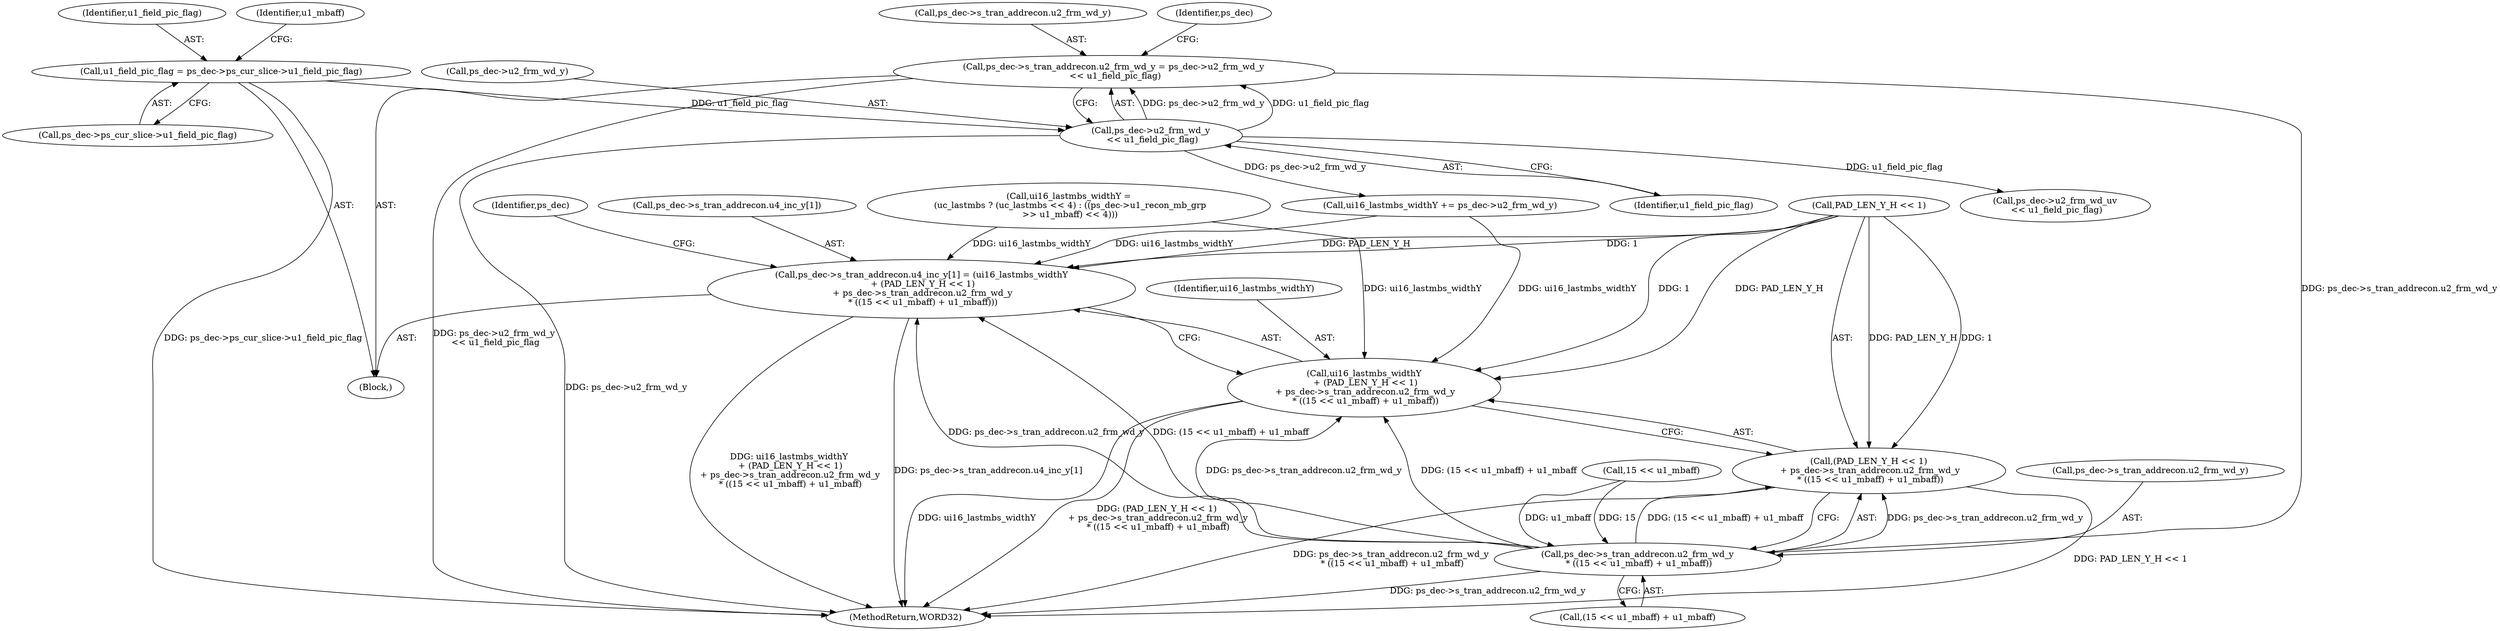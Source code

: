 digraph "0_Android_e629194c62a9a129ce378e08cb1059a8a53f1795_2@pointer" {
"1001727" [label="(Call,ps_dec->s_tran_addrecon.u2_frm_wd_y = ps_dec->u2_frm_wd_y\n << u1_field_pic_flag)"];
"1001733" [label="(Call,ps_dec->u2_frm_wd_y\n << u1_field_pic_flag)"];
"1001637" [label="(Call,u1_field_pic_flag = ps_dec->ps_cur_slice->u1_field_pic_flag)"];
"1001806" [label="(Call,ps_dec->s_tran_addrecon.u2_frm_wd_y\n * ((15 << u1_mbaff) + u1_mbaff))"];
"1001792" [label="(Call,ps_dec->s_tran_addrecon.u4_inc_y[1] = (ui16_lastmbs_widthY\n + (PAD_LEN_Y_H << 1)\n + ps_dec->s_tran_addrecon.u2_frm_wd_y\n * ((15 << u1_mbaff) + u1_mbaff)))"];
"1001800" [label="(Call,ui16_lastmbs_widthY\n + (PAD_LEN_Y_H << 1)\n + ps_dec->s_tran_addrecon.u2_frm_wd_y\n * ((15 << u1_mbaff) + u1_mbaff))"];
"1001802" [label="(Call,(PAD_LEN_Y_H << 1)\n + ps_dec->s_tran_addrecon.u2_frm_wd_y\n * ((15 << u1_mbaff) + u1_mbaff))"];
"1001752" [label="(Call,ui16_lastmbs_widthY += ps_dec->u2_frm_wd_y)"];
"1001807" [label="(Call,ps_dec->s_tran_addrecon.u2_frm_wd_y)"];
"1001800" [label="(Call,ui16_lastmbs_widthY\n + (PAD_LEN_Y_H << 1)\n + ps_dec->s_tran_addrecon.u2_frm_wd_y\n * ((15 << u1_mbaff) + u1_mbaff))"];
"1001806" [label="(Call,ps_dec->s_tran_addrecon.u2_frm_wd_y\n * ((15 << u1_mbaff) + u1_mbaff))"];
"1001733" [label="(Call,ps_dec->u2_frm_wd_y\n << u1_field_pic_flag)"];
"1001821" [label="(Identifier,ps_dec)"];
"1001727" [label="(Call,ps_dec->s_tran_addrecon.u2_frm_wd_y = ps_dec->u2_frm_wd_y\n << u1_field_pic_flag)"];
"1002052" [label="(MethodReturn,WORD32)"];
"1001792" [label="(Call,ps_dec->s_tran_addrecon.u4_inc_y[1] = (ui16_lastmbs_widthY\n + (PAD_LEN_Y_H << 1)\n + ps_dec->s_tran_addrecon.u2_frm_wd_y\n * ((15 << u1_mbaff) + u1_mbaff)))"];
"1001635" [label="(Block,)"];
"1001728" [label="(Call,ps_dec->s_tran_addrecon.u2_frm_wd_y)"];
"1001734" [label="(Call,ps_dec->u2_frm_wd_y)"];
"1001793" [label="(Call,ps_dec->s_tran_addrecon.u4_inc_y[1])"];
"1001803" [label="(Call,PAD_LEN_Y_H << 1)"];
"1001801" [label="(Identifier,ui16_lastmbs_widthY)"];
"1001637" [label="(Call,u1_field_pic_flag = ps_dec->ps_cur_slice->u1_field_pic_flag)"];
"1001812" [label="(Call,(15 << u1_mbaff) + u1_mbaff)"];
"1001639" [label="(Call,ps_dec->ps_cur_slice->u1_field_pic_flag)"];
"1001802" [label="(Call,(PAD_LEN_Y_H << 1)\n + ps_dec->s_tran_addrecon.u2_frm_wd_y\n * ((15 << u1_mbaff) + u1_mbaff))"];
"1001665" [label="(Call,ui16_lastmbs_widthY =\n (uc_lastmbs ? (uc_lastmbs << 4) : ((ps_dec->u1_recon_mb_grp\n >> u1_mbaff) << 4)))"];
"1001638" [label="(Identifier,u1_field_pic_flag)"];
"1001737" [label="(Identifier,u1_field_pic_flag)"];
"1001741" [label="(Identifier,ps_dec)"];
"1001744" [label="(Call,ps_dec->u2_frm_wd_uv\n << u1_field_pic_flag)"];
"1001813" [label="(Call,15 << u1_mbaff)"];
"1001646" [label="(Identifier,u1_mbaff)"];
"1001727" -> "1001635"  [label="AST: "];
"1001727" -> "1001733"  [label="CFG: "];
"1001728" -> "1001727"  [label="AST: "];
"1001733" -> "1001727"  [label="AST: "];
"1001741" -> "1001727"  [label="CFG: "];
"1001727" -> "1002052"  [label="DDG: ps_dec->u2_frm_wd_y\n << u1_field_pic_flag"];
"1001733" -> "1001727"  [label="DDG: ps_dec->u2_frm_wd_y"];
"1001733" -> "1001727"  [label="DDG: u1_field_pic_flag"];
"1001727" -> "1001806"  [label="DDG: ps_dec->s_tran_addrecon.u2_frm_wd_y"];
"1001733" -> "1001737"  [label="CFG: "];
"1001734" -> "1001733"  [label="AST: "];
"1001737" -> "1001733"  [label="AST: "];
"1001733" -> "1002052"  [label="DDG: ps_dec->u2_frm_wd_y"];
"1001637" -> "1001733"  [label="DDG: u1_field_pic_flag"];
"1001733" -> "1001744"  [label="DDG: u1_field_pic_flag"];
"1001733" -> "1001752"  [label="DDG: ps_dec->u2_frm_wd_y"];
"1001637" -> "1001635"  [label="AST: "];
"1001637" -> "1001639"  [label="CFG: "];
"1001638" -> "1001637"  [label="AST: "];
"1001639" -> "1001637"  [label="AST: "];
"1001646" -> "1001637"  [label="CFG: "];
"1001637" -> "1002052"  [label="DDG: ps_dec->ps_cur_slice->u1_field_pic_flag"];
"1001806" -> "1001802"  [label="AST: "];
"1001806" -> "1001812"  [label="CFG: "];
"1001807" -> "1001806"  [label="AST: "];
"1001812" -> "1001806"  [label="AST: "];
"1001802" -> "1001806"  [label="CFG: "];
"1001806" -> "1002052"  [label="DDG: ps_dec->s_tran_addrecon.u2_frm_wd_y"];
"1001806" -> "1001792"  [label="DDG: ps_dec->s_tran_addrecon.u2_frm_wd_y"];
"1001806" -> "1001792"  [label="DDG: (15 << u1_mbaff) + u1_mbaff"];
"1001806" -> "1001800"  [label="DDG: ps_dec->s_tran_addrecon.u2_frm_wd_y"];
"1001806" -> "1001800"  [label="DDG: (15 << u1_mbaff) + u1_mbaff"];
"1001806" -> "1001802"  [label="DDG: ps_dec->s_tran_addrecon.u2_frm_wd_y"];
"1001806" -> "1001802"  [label="DDG: (15 << u1_mbaff) + u1_mbaff"];
"1001813" -> "1001806"  [label="DDG: 15"];
"1001813" -> "1001806"  [label="DDG: u1_mbaff"];
"1001792" -> "1001635"  [label="AST: "];
"1001792" -> "1001800"  [label="CFG: "];
"1001793" -> "1001792"  [label="AST: "];
"1001800" -> "1001792"  [label="AST: "];
"1001821" -> "1001792"  [label="CFG: "];
"1001792" -> "1002052"  [label="DDG: ui16_lastmbs_widthY\n + (PAD_LEN_Y_H << 1)\n + ps_dec->s_tran_addrecon.u2_frm_wd_y\n * ((15 << u1_mbaff) + u1_mbaff)"];
"1001792" -> "1002052"  [label="DDG: ps_dec->s_tran_addrecon.u4_inc_y[1]"];
"1001665" -> "1001792"  [label="DDG: ui16_lastmbs_widthY"];
"1001752" -> "1001792"  [label="DDG: ui16_lastmbs_widthY"];
"1001803" -> "1001792"  [label="DDG: PAD_LEN_Y_H"];
"1001803" -> "1001792"  [label="DDG: 1"];
"1001800" -> "1001802"  [label="CFG: "];
"1001801" -> "1001800"  [label="AST: "];
"1001802" -> "1001800"  [label="AST: "];
"1001800" -> "1002052"  [label="DDG: ui16_lastmbs_widthY"];
"1001800" -> "1002052"  [label="DDG: (PAD_LEN_Y_H << 1)\n + ps_dec->s_tran_addrecon.u2_frm_wd_y\n * ((15 << u1_mbaff) + u1_mbaff)"];
"1001665" -> "1001800"  [label="DDG: ui16_lastmbs_widthY"];
"1001752" -> "1001800"  [label="DDG: ui16_lastmbs_widthY"];
"1001803" -> "1001800"  [label="DDG: PAD_LEN_Y_H"];
"1001803" -> "1001800"  [label="DDG: 1"];
"1001803" -> "1001802"  [label="AST: "];
"1001802" -> "1002052"  [label="DDG: PAD_LEN_Y_H << 1"];
"1001802" -> "1002052"  [label="DDG: ps_dec->s_tran_addrecon.u2_frm_wd_y\n * ((15 << u1_mbaff) + u1_mbaff)"];
"1001803" -> "1001802"  [label="DDG: PAD_LEN_Y_H"];
"1001803" -> "1001802"  [label="DDG: 1"];
}
